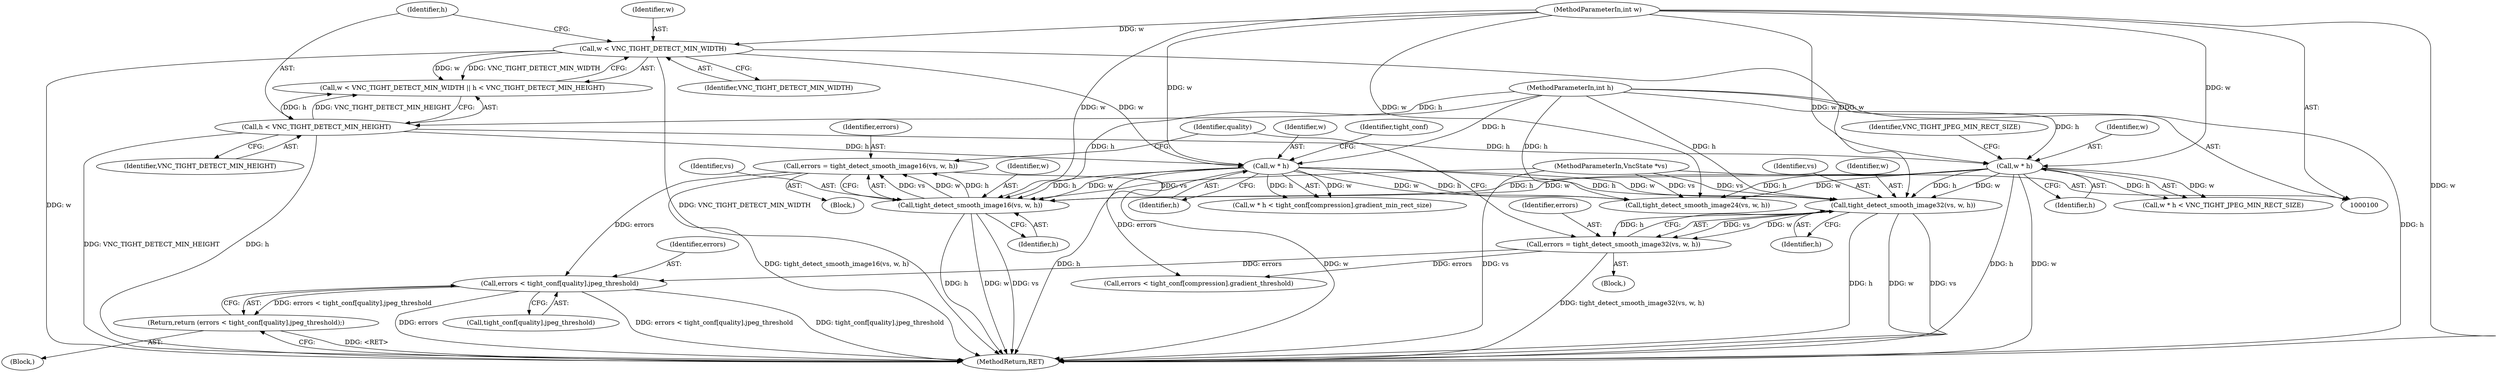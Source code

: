 digraph "0_qemu_9f64916da20eea67121d544698676295bbb105a7_4@array" {
"1000267" [label="(Call,errors < tight_conf[quality].jpeg_threshold)"];
"1000254" [label="(Call,errors = tight_detect_smooth_image16(vs, w, h))"];
"1000256" [label="(Call,tight_detect_smooth_image16(vs, w, h))"];
"1000101" [label="(MethodParameterIn,VncState *vs)"];
"1000183" [label="(Call,w * h)"];
"1000149" [label="(Call,w < VNC_TIGHT_DETECT_MIN_WIDTH)"];
"1000102" [label="(MethodParameterIn,int w)"];
"1000152" [label="(Call,h < VNC_TIGHT_DETECT_MIN_HEIGHT)"];
"1000103" [label="(MethodParameterIn,int h)"];
"1000172" [label="(Call,w * h)"];
"1000246" [label="(Call,errors = tight_detect_smooth_image32(vs, w, h))"];
"1000248" [label="(Call,tight_detect_smooth_image32(vs, w, h))"];
"1000266" [label="(Return,return (errors < tight_conf[quality].jpeg_threshold);)"];
"1000212" [label="(Call,tight_detect_smooth_image24(vs, w, h))"];
"1000173" [label="(Identifier,w)"];
"1000249" [label="(Identifier,vs)"];
"1000185" [label="(Identifier,h)"];
"1000248" [label="(Call,tight_detect_smooth_image32(vs, w, h))"];
"1000102" [label="(MethodParameterIn,int w)"];
"1000151" [label="(Identifier,VNC_TIGHT_DETECT_MIN_WIDTH)"];
"1000255" [label="(Identifier,errors)"];
"1000254" [label="(Call,errors = tight_detect_smooth_image16(vs, w, h))"];
"1000253" [label="(Block,)"];
"1000282" [label="(MethodReturn,RET)"];
"1000251" [label="(Identifier,h)"];
"1000153" [label="(Identifier,h)"];
"1000152" [label="(Call,h < VNC_TIGHT_DETECT_MIN_HEIGHT)"];
"1000154" [label="(Identifier,VNC_TIGHT_DETECT_MIN_HEIGHT)"];
"1000174" [label="(Identifier,h)"];
"1000246" [label="(Call,errors = tight_detect_smooth_image32(vs, w, h))"];
"1000265" [label="(Block,)"];
"1000269" [label="(Call,tight_conf[quality].jpeg_threshold)"];
"1000268" [label="(Identifier,errors)"];
"1000275" [label="(Call,errors < tight_conf[compression].gradient_threshold)"];
"1000262" [label="(Identifier,quality)"];
"1000101" [label="(MethodParameterIn,VncState *vs)"];
"1000149" [label="(Call,w < VNC_TIGHT_DETECT_MIN_WIDTH)"];
"1000148" [label="(Call,w < VNC_TIGHT_DETECT_MIN_WIDTH || h < VNC_TIGHT_DETECT_MIN_HEIGHT)"];
"1000258" [label="(Identifier,w)"];
"1000150" [label="(Identifier,w)"];
"1000256" [label="(Call,tight_detect_smooth_image16(vs, w, h))"];
"1000103" [label="(MethodParameterIn,int h)"];
"1000259" [label="(Identifier,h)"];
"1000188" [label="(Identifier,tight_conf)"];
"1000171" [label="(Call,w * h < VNC_TIGHT_JPEG_MIN_RECT_SIZE)"];
"1000245" [label="(Block,)"];
"1000172" [label="(Call,w * h)"];
"1000182" [label="(Call,w * h < tight_conf[compression].gradient_min_rect_size)"];
"1000267" [label="(Call,errors < tight_conf[quality].jpeg_threshold)"];
"1000183" [label="(Call,w * h)"];
"1000184" [label="(Identifier,w)"];
"1000247" [label="(Identifier,errors)"];
"1000257" [label="(Identifier,vs)"];
"1000175" [label="(Identifier,VNC_TIGHT_JPEG_MIN_RECT_SIZE)"];
"1000250" [label="(Identifier,w)"];
"1000266" [label="(Return,return (errors < tight_conf[quality].jpeg_threshold);)"];
"1000267" -> "1000266"  [label="AST: "];
"1000267" -> "1000269"  [label="CFG: "];
"1000268" -> "1000267"  [label="AST: "];
"1000269" -> "1000267"  [label="AST: "];
"1000266" -> "1000267"  [label="CFG: "];
"1000267" -> "1000282"  [label="DDG: tight_conf[quality].jpeg_threshold"];
"1000267" -> "1000282"  [label="DDG: errors"];
"1000267" -> "1000282"  [label="DDG: errors < tight_conf[quality].jpeg_threshold"];
"1000267" -> "1000266"  [label="DDG: errors < tight_conf[quality].jpeg_threshold"];
"1000254" -> "1000267"  [label="DDG: errors"];
"1000246" -> "1000267"  [label="DDG: errors"];
"1000254" -> "1000253"  [label="AST: "];
"1000254" -> "1000256"  [label="CFG: "];
"1000255" -> "1000254"  [label="AST: "];
"1000256" -> "1000254"  [label="AST: "];
"1000262" -> "1000254"  [label="CFG: "];
"1000254" -> "1000282"  [label="DDG: tight_detect_smooth_image16(vs, w, h)"];
"1000256" -> "1000254"  [label="DDG: vs"];
"1000256" -> "1000254"  [label="DDG: w"];
"1000256" -> "1000254"  [label="DDG: h"];
"1000254" -> "1000275"  [label="DDG: errors"];
"1000256" -> "1000259"  [label="CFG: "];
"1000257" -> "1000256"  [label="AST: "];
"1000258" -> "1000256"  [label="AST: "];
"1000259" -> "1000256"  [label="AST: "];
"1000256" -> "1000282"  [label="DDG: h"];
"1000256" -> "1000282"  [label="DDG: w"];
"1000256" -> "1000282"  [label="DDG: vs"];
"1000101" -> "1000256"  [label="DDG: vs"];
"1000183" -> "1000256"  [label="DDG: w"];
"1000183" -> "1000256"  [label="DDG: h"];
"1000172" -> "1000256"  [label="DDG: w"];
"1000172" -> "1000256"  [label="DDG: h"];
"1000102" -> "1000256"  [label="DDG: w"];
"1000103" -> "1000256"  [label="DDG: h"];
"1000101" -> "1000100"  [label="AST: "];
"1000101" -> "1000282"  [label="DDG: vs"];
"1000101" -> "1000212"  [label="DDG: vs"];
"1000101" -> "1000248"  [label="DDG: vs"];
"1000183" -> "1000182"  [label="AST: "];
"1000183" -> "1000185"  [label="CFG: "];
"1000184" -> "1000183"  [label="AST: "];
"1000185" -> "1000183"  [label="AST: "];
"1000188" -> "1000183"  [label="CFG: "];
"1000183" -> "1000282"  [label="DDG: h"];
"1000183" -> "1000282"  [label="DDG: w"];
"1000183" -> "1000182"  [label="DDG: w"];
"1000183" -> "1000182"  [label="DDG: h"];
"1000149" -> "1000183"  [label="DDG: w"];
"1000102" -> "1000183"  [label="DDG: w"];
"1000152" -> "1000183"  [label="DDG: h"];
"1000103" -> "1000183"  [label="DDG: h"];
"1000183" -> "1000212"  [label="DDG: w"];
"1000183" -> "1000212"  [label="DDG: h"];
"1000183" -> "1000248"  [label="DDG: w"];
"1000183" -> "1000248"  [label="DDG: h"];
"1000149" -> "1000148"  [label="AST: "];
"1000149" -> "1000151"  [label="CFG: "];
"1000150" -> "1000149"  [label="AST: "];
"1000151" -> "1000149"  [label="AST: "];
"1000153" -> "1000149"  [label="CFG: "];
"1000148" -> "1000149"  [label="CFG: "];
"1000149" -> "1000282"  [label="DDG: VNC_TIGHT_DETECT_MIN_WIDTH"];
"1000149" -> "1000282"  [label="DDG: w"];
"1000149" -> "1000148"  [label="DDG: w"];
"1000149" -> "1000148"  [label="DDG: VNC_TIGHT_DETECT_MIN_WIDTH"];
"1000102" -> "1000149"  [label="DDG: w"];
"1000149" -> "1000172"  [label="DDG: w"];
"1000102" -> "1000100"  [label="AST: "];
"1000102" -> "1000282"  [label="DDG: w"];
"1000102" -> "1000172"  [label="DDG: w"];
"1000102" -> "1000212"  [label="DDG: w"];
"1000102" -> "1000248"  [label="DDG: w"];
"1000152" -> "1000148"  [label="AST: "];
"1000152" -> "1000154"  [label="CFG: "];
"1000153" -> "1000152"  [label="AST: "];
"1000154" -> "1000152"  [label="AST: "];
"1000148" -> "1000152"  [label="CFG: "];
"1000152" -> "1000282"  [label="DDG: h"];
"1000152" -> "1000282"  [label="DDG: VNC_TIGHT_DETECT_MIN_HEIGHT"];
"1000152" -> "1000148"  [label="DDG: h"];
"1000152" -> "1000148"  [label="DDG: VNC_TIGHT_DETECT_MIN_HEIGHT"];
"1000103" -> "1000152"  [label="DDG: h"];
"1000152" -> "1000172"  [label="DDG: h"];
"1000103" -> "1000100"  [label="AST: "];
"1000103" -> "1000282"  [label="DDG: h"];
"1000103" -> "1000172"  [label="DDG: h"];
"1000103" -> "1000212"  [label="DDG: h"];
"1000103" -> "1000248"  [label="DDG: h"];
"1000172" -> "1000171"  [label="AST: "];
"1000172" -> "1000174"  [label="CFG: "];
"1000173" -> "1000172"  [label="AST: "];
"1000174" -> "1000172"  [label="AST: "];
"1000175" -> "1000172"  [label="CFG: "];
"1000172" -> "1000282"  [label="DDG: w"];
"1000172" -> "1000282"  [label="DDG: h"];
"1000172" -> "1000171"  [label="DDG: w"];
"1000172" -> "1000171"  [label="DDG: h"];
"1000172" -> "1000212"  [label="DDG: w"];
"1000172" -> "1000212"  [label="DDG: h"];
"1000172" -> "1000248"  [label="DDG: w"];
"1000172" -> "1000248"  [label="DDG: h"];
"1000246" -> "1000245"  [label="AST: "];
"1000246" -> "1000248"  [label="CFG: "];
"1000247" -> "1000246"  [label="AST: "];
"1000248" -> "1000246"  [label="AST: "];
"1000262" -> "1000246"  [label="CFG: "];
"1000246" -> "1000282"  [label="DDG: tight_detect_smooth_image32(vs, w, h)"];
"1000248" -> "1000246"  [label="DDG: vs"];
"1000248" -> "1000246"  [label="DDG: w"];
"1000248" -> "1000246"  [label="DDG: h"];
"1000246" -> "1000275"  [label="DDG: errors"];
"1000248" -> "1000251"  [label="CFG: "];
"1000249" -> "1000248"  [label="AST: "];
"1000250" -> "1000248"  [label="AST: "];
"1000251" -> "1000248"  [label="AST: "];
"1000248" -> "1000282"  [label="DDG: h"];
"1000248" -> "1000282"  [label="DDG: w"];
"1000248" -> "1000282"  [label="DDG: vs"];
"1000266" -> "1000265"  [label="AST: "];
"1000282" -> "1000266"  [label="CFG: "];
"1000266" -> "1000282"  [label="DDG: <RET>"];
}
